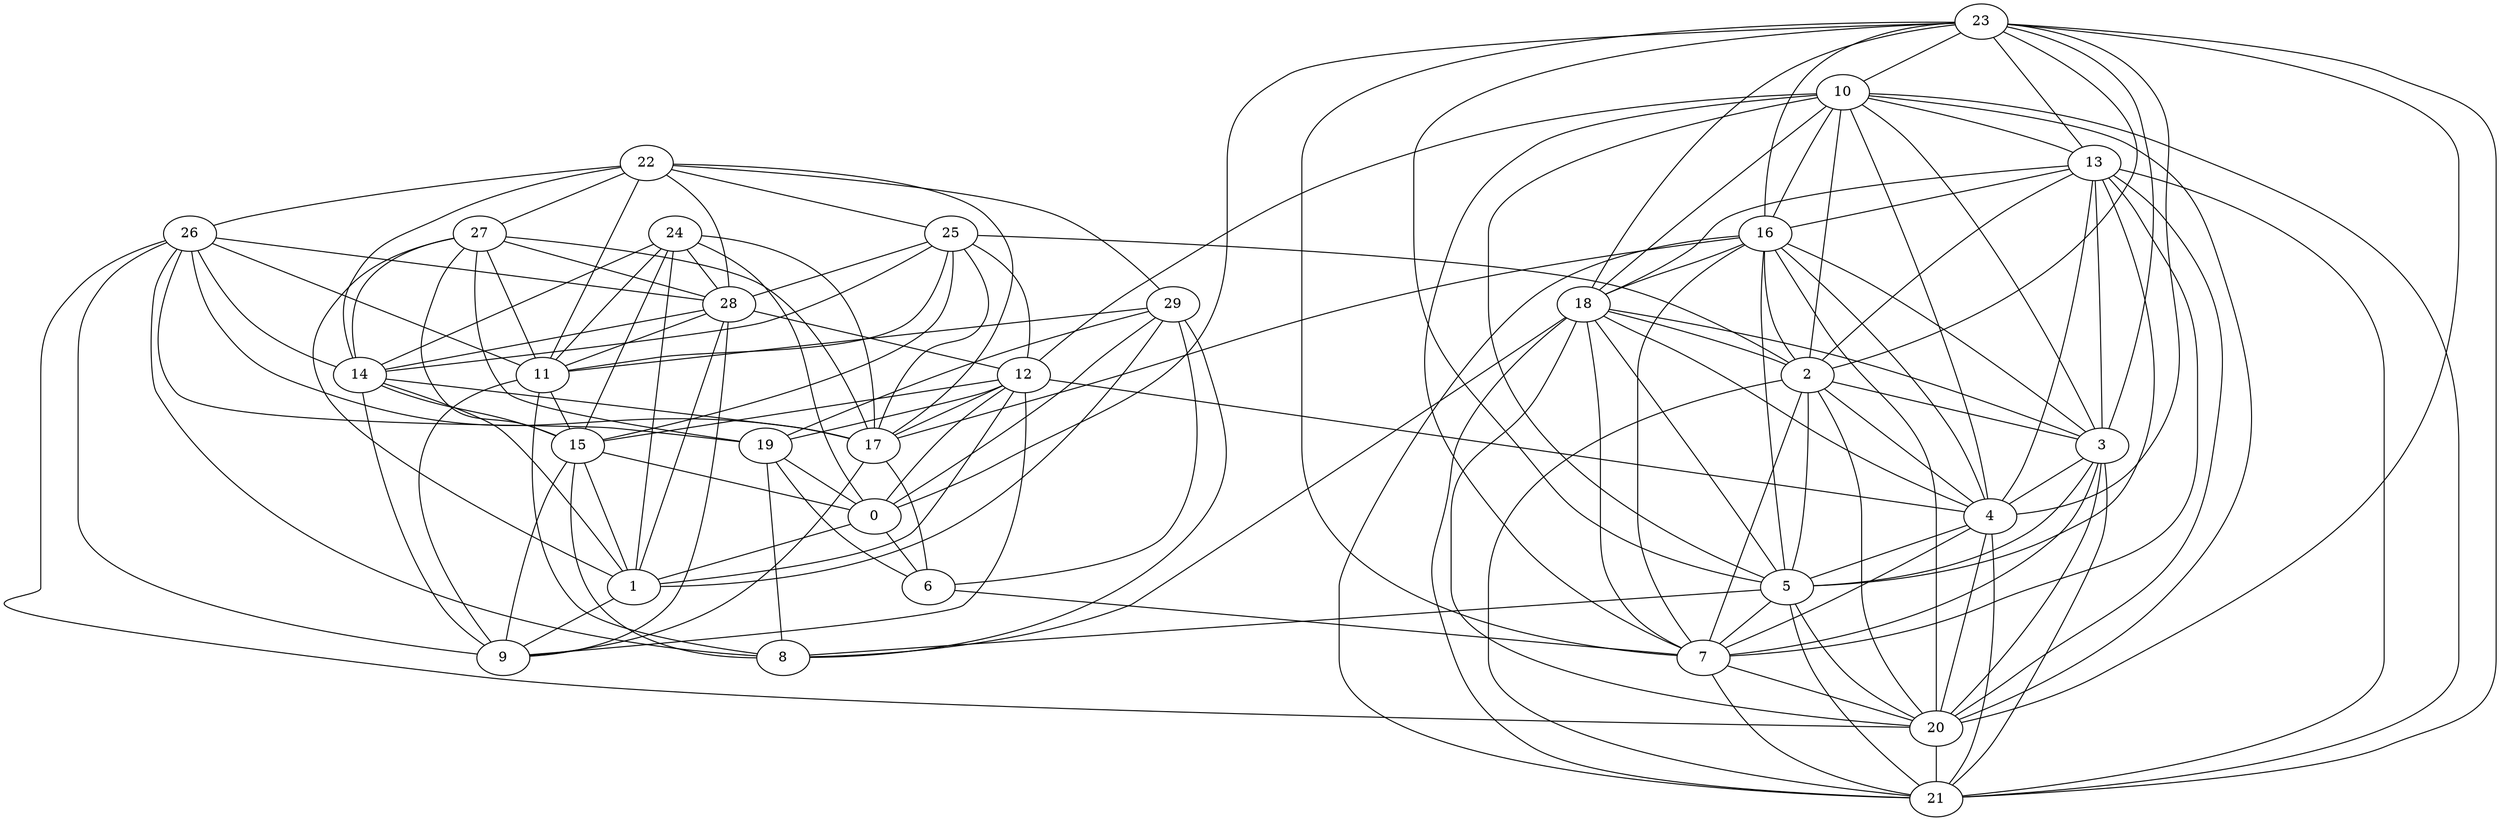 graph G{
22--14;
22--17;
22--28;
22--26;
22--25;
22--27;
22--29;
22--11;
23--5;
23--20;
23--18;
23--7;
23--16;
23--21;
23--10;
23--3;
23--2;
23--4;
23--13;
23--0;
24--15;
24--14;
24--17;
24--28;
24--1;
24--11;
24--0;
25--2;
25--12;
25--15;
25--14;
25--17;
25--28;
25--11;
26--20;
26--9;
26--14;
26--17;
26--28;
26--8;
26--11;
26--19;
27--15;
27--14;
27--17;
27--28;
27--1;
27--11;
27--19;
28--9;
28--12;
28--14;
28--1;
28--11;
29--1;
29--8;
29--11;
29--19;
29--6;
29--0;
10--5;
10--20;
10--18;
10--7;
10--16;
10--21;
10--3;
10--2;
10--4;
10--13;
10--12;
11--9;
11--15;
11--8;
12--4;
12--9;
12--15;
12--17;
12--1;
12--19;
12--0;
13--5;
13--20;
13--18;
13--7;
13--16;
13--21;
13--3;
13--2;
13--4;
14--9;
14--15;
14--17;
14--1;
15--9;
15--1;
15--8;
15--0;
16--5;
16--20;
16--18;
16--7;
16--21;
16--3;
16--2;
16--4;
16--17;
17--9;
17--6;
18--5;
18--20;
18--7;
18--21;
18--3;
18--2;
18--4;
18--8;
19--8;
19--6;
19--0;
0--1;
0--6;
1--9;
2--5;
2--20;
2--7;
2--21;
2--3;
2--4;
3--5;
3--20;
3--7;
3--21;
3--4;
4--5;
4--20;
4--7;
4--21;
5--20;
5--7;
5--21;
5--8;
6--7;
7--20;
7--21;
20--21;
}